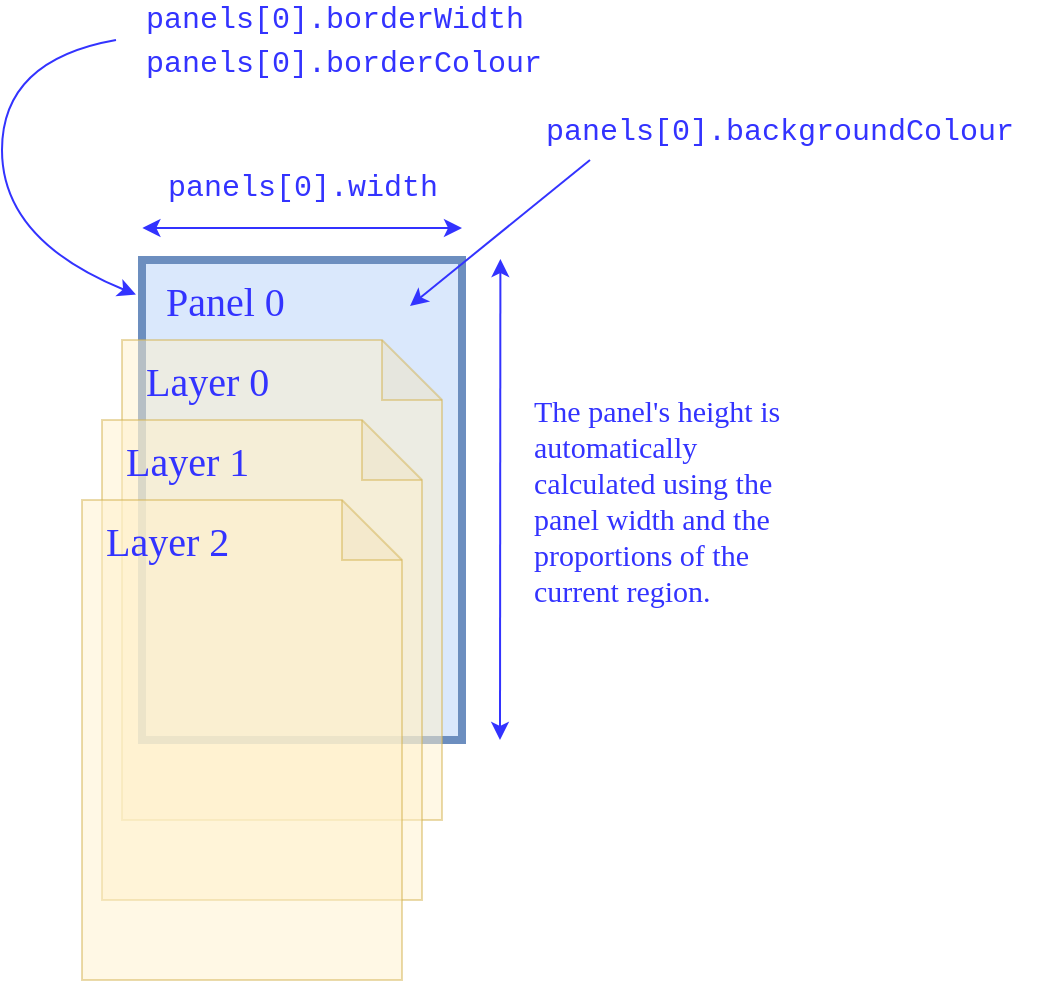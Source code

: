 <mxfile pages="1" version="11.2.3" type="device"><diagram id="6g39BRFHyG-XT4J4GN_T" name="Page-1"><mxGraphModel dx="1183" dy="577" grid="1" gridSize="10" guides="1" tooltips="1" connect="1" arrows="1" fold="1" page="1" pageScale="1" pageWidth="827" pageHeight="1169" math="0" shadow="0"><root><mxCell id="0"/><mxCell id="1" parent="0"/><mxCell id="Ikt56OGIAV8q48cUWsOB-35" value="" style="rounded=0;whiteSpace=wrap;html=1;fillColor=#dae8fc;strokeColor=#6c8ebf;strokeWidth=4;" parent="1" vertex="1"><mxGeometry x="120" y="170" width="160" height="240" as="geometry"/></mxCell><mxCell id="Ikt56OGIAV8q48cUWsOB-56" value="&lt;font style=&quot;font-size: 20px&quot; face=&quot;Comic Sans MS&quot; color=&quot;#3333ff&quot;&gt;Panel 0&lt;br&gt;&lt;/font&gt;" style="text;html=1;strokeColor=none;fillColor=none;align=left;verticalAlign=middle;whiteSpace=wrap;rounded=0;" parent="1" vertex="1"><mxGeometry x="130" y="180" width="90" height="20" as="geometry"/></mxCell><mxCell id="Ikt56OGIAV8q48cUWsOB-39" value="" style="shape=note;whiteSpace=wrap;html=1;backgroundOutline=1;darkOpacity=0.05;fillColor=#fff2cc;strokeColor=#d6b656;opacity=50;" parent="1" vertex="1"><mxGeometry x="110" y="210" width="160" height="240" as="geometry"/></mxCell><mxCell id="Ikt56OGIAV8q48cUWsOB-57" value="&lt;font style=&quot;font-size: 20px&quot; face=&quot;Comic Sans MS&quot; color=&quot;#3333ff&quot;&gt;Layer 0&lt;br&gt;&lt;/font&gt;" style="text;html=1;strokeColor=none;fillColor=none;align=left;verticalAlign=middle;whiteSpace=wrap;rounded=0;" parent="1" vertex="1"><mxGeometry x="120" y="220" width="90" height="20" as="geometry"/></mxCell><mxCell id="Ikt56OGIAV8q48cUWsOB-59" value="" style="shape=note;whiteSpace=wrap;html=1;backgroundOutline=1;darkOpacity=0.05;fillColor=#fff2cc;strokeColor=#d6b656;opacity=50;" parent="1" vertex="1"><mxGeometry x="100" y="250" width="160" height="240" as="geometry"/></mxCell><mxCell id="Ikt56OGIAV8q48cUWsOB-60" value="&lt;font style=&quot;font-size: 20px&quot; face=&quot;Comic Sans MS&quot; color=&quot;#3333ff&quot;&gt;Layer 1&lt;br&gt;&lt;/font&gt;" style="text;html=1;strokeColor=none;fillColor=none;align=left;verticalAlign=middle;whiteSpace=wrap;rounded=0;" parent="1" vertex="1"><mxGeometry x="110" y="260" width="90" height="20" as="geometry"/></mxCell><mxCell id="Ikt56OGIAV8q48cUWsOB-61" value="" style="shape=note;whiteSpace=wrap;html=1;backgroundOutline=1;darkOpacity=0.05;fillColor=#fff2cc;strokeColor=#d6b656;opacity=50;" parent="1" vertex="1"><mxGeometry x="90" y="290" width="160" height="240" as="geometry"/></mxCell><mxCell id="Ikt56OGIAV8q48cUWsOB-62" value="&lt;font style=&quot;font-size: 20px&quot; face=&quot;Comic Sans MS&quot; color=&quot;#3333ff&quot;&gt;Layer 2&lt;br&gt;&lt;/font&gt;" style="text;html=1;strokeColor=none;fillColor=none;align=left;verticalAlign=middle;whiteSpace=wrap;rounded=0;" parent="1" vertex="1"><mxGeometry x="100" y="300" width="90" height="20" as="geometry"/></mxCell><mxCell id="Ikt56OGIAV8q48cUWsOB-77" value="" style="endArrow=classic;startArrow=classic;html=1;strokeColor=#3333FF;" parent="1" edge="1"><mxGeometry width="50" height="50" relative="1" as="geometry"><mxPoint x="120.194" y="154.0" as="sourcePoint"/><mxPoint x="280" y="154" as="targetPoint"/></mxGeometry></mxCell><mxCell id="Ikt56OGIAV8q48cUWsOB-78" value="&lt;font style=&quot;font-size: 15px&quot; color=&quot;#3333ff&quot; face=&quot;Courier New&quot;&gt;panels[0].width&lt;br&gt;&lt;/font&gt;" style="text;html=1;strokeColor=none;fillColor=none;align=center;verticalAlign=middle;whiteSpace=wrap;rounded=0;" parent="1" vertex="1"><mxGeometry x="120" y="124" width="161" height="20" as="geometry"/></mxCell><mxCell id="Ikt56OGIAV8q48cUWsOB-79" value="" style="endArrow=classic;startArrow=classic;html=1;strokeColor=#3333FF;" parent="1" edge="1"><mxGeometry width="50" height="50" relative="1" as="geometry"><mxPoint x="299.194" y="169.5" as="sourcePoint"/><mxPoint x="299" y="410" as="targetPoint"/></mxGeometry></mxCell><mxCell id="Ikt56OGIAV8q48cUWsOB-80" value="&lt;font face=&quot;Comic Sans MS&quot; color=&quot;#3333ff&quot;&gt;&lt;font style=&quot;font-size: 15px&quot;&gt;The panel's height is automatically calculated using the panel width and the proportions of the current region.&lt;/font&gt;&lt;br&gt;&lt;/font&gt;" style="text;html=1;strokeColor=none;fillColor=none;align=left;verticalAlign=middle;whiteSpace=wrap;rounded=0;" parent="1" vertex="1"><mxGeometry x="314" y="170" width="142" height="240" as="geometry"/></mxCell><mxCell id="GI_MnSz_g8qWtu0wVdey-1" value="" style="curved=1;endArrow=classic;html=1;strokeColor=#3333FF;entryX=-0.019;entryY=0.072;entryDx=0;entryDy=0;entryPerimeter=0;" edge="1" parent="1" target="Ikt56OGIAV8q48cUWsOB-35"><mxGeometry width="50" height="50" relative="1" as="geometry"><mxPoint x="107" y="60" as="sourcePoint"/><mxPoint x="107" y="140" as="targetPoint"/><Array as="points"><mxPoint x="50" y="70"/><mxPoint x="50" y="160"/></Array></mxGeometry></mxCell><mxCell id="GI_MnSz_g8qWtu0wVdey-2" value="&lt;font color=&quot;#3333ff&quot; face=&quot;Courier New&quot;&gt;&lt;span style=&quot;font-size: 15px&quot;&gt;panels[0].borderWidth&lt;/span&gt;&lt;br&gt;&lt;/font&gt;" style="text;html=1;strokeColor=none;fillColor=none;align=left;verticalAlign=middle;whiteSpace=wrap;rounded=0;" vertex="1" parent="1"><mxGeometry x="120" y="40" width="211" height="20" as="geometry"/></mxCell><mxCell id="GI_MnSz_g8qWtu0wVdey-3" value="&lt;font color=&quot;#3333ff&quot; face=&quot;Courier New&quot;&gt;&lt;span style=&quot;font-size: 15px&quot;&gt;panels[0].&lt;/span&gt;&lt;span style=&quot;font-size: 15px&quot;&gt;borderColour&lt;/span&gt;&lt;br&gt;&lt;/font&gt;" style="text;html=1;strokeColor=none;fillColor=none;align=left;verticalAlign=middle;whiteSpace=wrap;rounded=0;" vertex="1" parent="1"><mxGeometry x="120" y="62" width="211" height="20" as="geometry"/></mxCell><mxCell id="GI_MnSz_g8qWtu0wVdey-4" value="" style="endArrow=classic;html=1;strokeColor=#3333FF;" edge="1" parent="1"><mxGeometry width="50" height="50" relative="1" as="geometry"><mxPoint x="344" y="120" as="sourcePoint"/><mxPoint x="254" y="193" as="targetPoint"/></mxGeometry></mxCell><mxCell id="GI_MnSz_g8qWtu0wVdey-5" value="&lt;font color=&quot;#3333ff&quot; face=&quot;Courier New&quot;&gt;&lt;span style=&quot;font-size: 15px&quot;&gt;panels[0].&lt;/span&gt;&lt;span style=&quot;font-size: 15px&quot;&gt;backgroundColour&lt;/span&gt;&lt;br&gt;&lt;/font&gt;" style="text;html=1;strokeColor=none;fillColor=none;align=left;verticalAlign=middle;whiteSpace=wrap;rounded=0;" vertex="1" parent="1"><mxGeometry x="320" y="96" width="250" height="20" as="geometry"/></mxCell></root></mxGraphModel></diagram></mxfile>